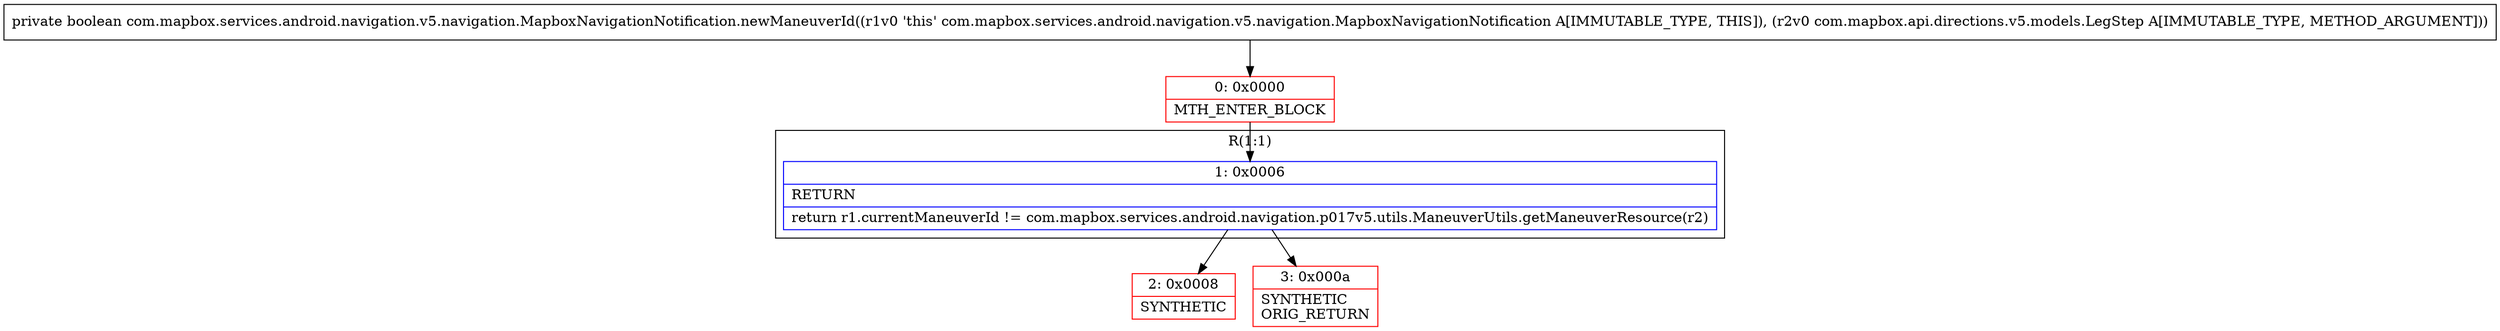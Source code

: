 digraph "CFG forcom.mapbox.services.android.navigation.v5.navigation.MapboxNavigationNotification.newManeuverId(Lcom\/mapbox\/api\/directions\/v5\/models\/LegStep;)Z" {
subgraph cluster_Region_1181057791 {
label = "R(1:1)";
node [shape=record,color=blue];
Node_1 [shape=record,label="{1\:\ 0x0006|RETURN\l|return r1.currentManeuverId != com.mapbox.services.android.navigation.p017v5.utils.ManeuverUtils.getManeuverResource(r2)\l}"];
}
Node_0 [shape=record,color=red,label="{0\:\ 0x0000|MTH_ENTER_BLOCK\l}"];
Node_2 [shape=record,color=red,label="{2\:\ 0x0008|SYNTHETIC\l}"];
Node_3 [shape=record,color=red,label="{3\:\ 0x000a|SYNTHETIC\lORIG_RETURN\l}"];
MethodNode[shape=record,label="{private boolean com.mapbox.services.android.navigation.v5.navigation.MapboxNavigationNotification.newManeuverId((r1v0 'this' com.mapbox.services.android.navigation.v5.navigation.MapboxNavigationNotification A[IMMUTABLE_TYPE, THIS]), (r2v0 com.mapbox.api.directions.v5.models.LegStep A[IMMUTABLE_TYPE, METHOD_ARGUMENT])) }"];
MethodNode -> Node_0;
Node_1 -> Node_2;
Node_1 -> Node_3;
Node_0 -> Node_1;
}

